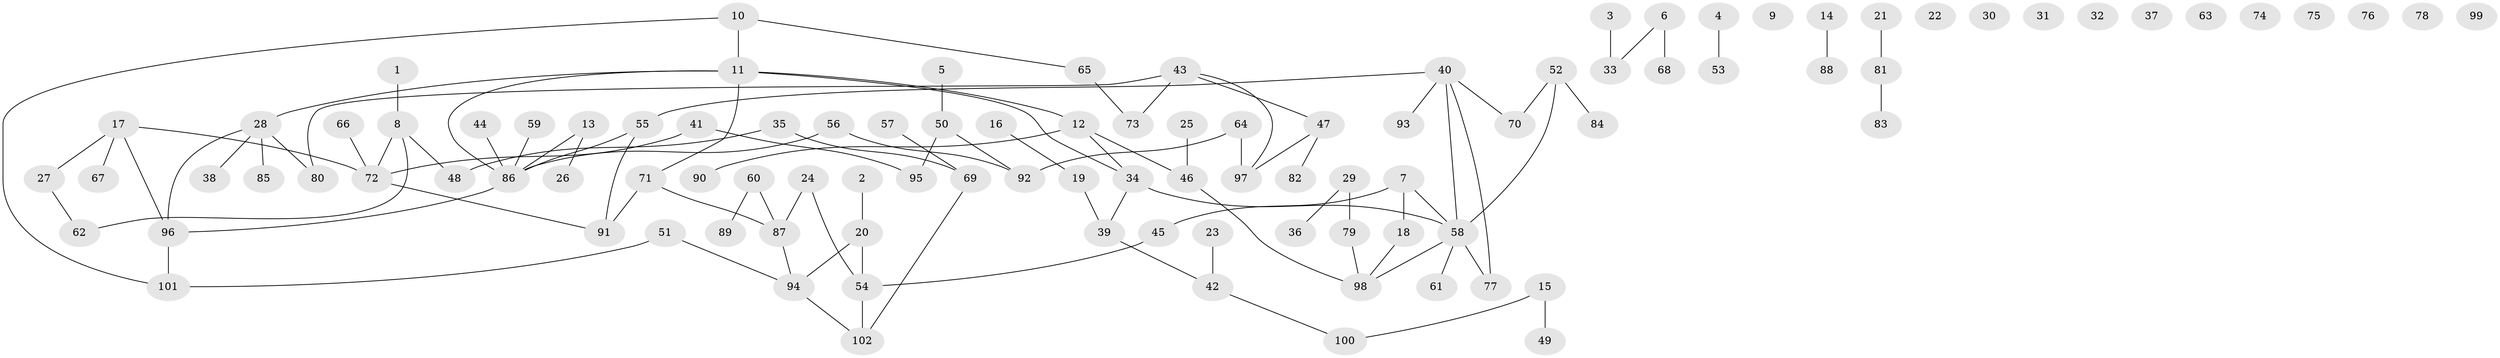 // coarse degree distribution, {3: 0.13043478260869565, 2: 0.13043478260869565, 1: 0.32608695652173914, 0: 0.32608695652173914, 14: 0.021739130434782608, 7: 0.021739130434782608, 6: 0.043478260869565216}
// Generated by graph-tools (version 1.1) at 2025/16/03/04/25 18:16:31]
// undirected, 102 vertices, 105 edges
graph export_dot {
graph [start="1"]
  node [color=gray90,style=filled];
  1;
  2;
  3;
  4;
  5;
  6;
  7;
  8;
  9;
  10;
  11;
  12;
  13;
  14;
  15;
  16;
  17;
  18;
  19;
  20;
  21;
  22;
  23;
  24;
  25;
  26;
  27;
  28;
  29;
  30;
  31;
  32;
  33;
  34;
  35;
  36;
  37;
  38;
  39;
  40;
  41;
  42;
  43;
  44;
  45;
  46;
  47;
  48;
  49;
  50;
  51;
  52;
  53;
  54;
  55;
  56;
  57;
  58;
  59;
  60;
  61;
  62;
  63;
  64;
  65;
  66;
  67;
  68;
  69;
  70;
  71;
  72;
  73;
  74;
  75;
  76;
  77;
  78;
  79;
  80;
  81;
  82;
  83;
  84;
  85;
  86;
  87;
  88;
  89;
  90;
  91;
  92;
  93;
  94;
  95;
  96;
  97;
  98;
  99;
  100;
  101;
  102;
  1 -- 8;
  2 -- 20;
  3 -- 33;
  4 -- 53;
  5 -- 50;
  6 -- 33;
  6 -- 68;
  7 -- 18;
  7 -- 45;
  7 -- 58;
  8 -- 48;
  8 -- 62;
  8 -- 72;
  10 -- 11;
  10 -- 65;
  10 -- 101;
  11 -- 12;
  11 -- 28;
  11 -- 34;
  11 -- 71;
  11 -- 86;
  12 -- 34;
  12 -- 46;
  12 -- 90;
  13 -- 26;
  13 -- 86;
  14 -- 88;
  15 -- 49;
  15 -- 100;
  16 -- 19;
  17 -- 27;
  17 -- 67;
  17 -- 72;
  17 -- 96;
  18 -- 98;
  19 -- 39;
  20 -- 54;
  20 -- 94;
  21 -- 81;
  23 -- 42;
  24 -- 54;
  24 -- 87;
  25 -- 46;
  27 -- 62;
  28 -- 38;
  28 -- 80;
  28 -- 85;
  28 -- 96;
  29 -- 36;
  29 -- 79;
  34 -- 39;
  34 -- 58;
  35 -- 48;
  35 -- 69;
  39 -- 42;
  40 -- 55;
  40 -- 58;
  40 -- 70;
  40 -- 77;
  40 -- 93;
  41 -- 72;
  41 -- 95;
  42 -- 100;
  43 -- 47;
  43 -- 73;
  43 -- 80;
  43 -- 97;
  44 -- 86;
  45 -- 54;
  46 -- 98;
  47 -- 82;
  47 -- 97;
  50 -- 92;
  50 -- 95;
  51 -- 94;
  51 -- 101;
  52 -- 58;
  52 -- 70;
  52 -- 84;
  54 -- 102;
  55 -- 86;
  55 -- 91;
  56 -- 86;
  56 -- 92;
  57 -- 69;
  58 -- 61;
  58 -- 77;
  58 -- 98;
  59 -- 86;
  60 -- 87;
  60 -- 89;
  64 -- 92;
  64 -- 97;
  65 -- 73;
  66 -- 72;
  69 -- 102;
  71 -- 87;
  71 -- 91;
  72 -- 91;
  79 -- 98;
  81 -- 83;
  86 -- 96;
  87 -- 94;
  94 -- 102;
  96 -- 101;
}
